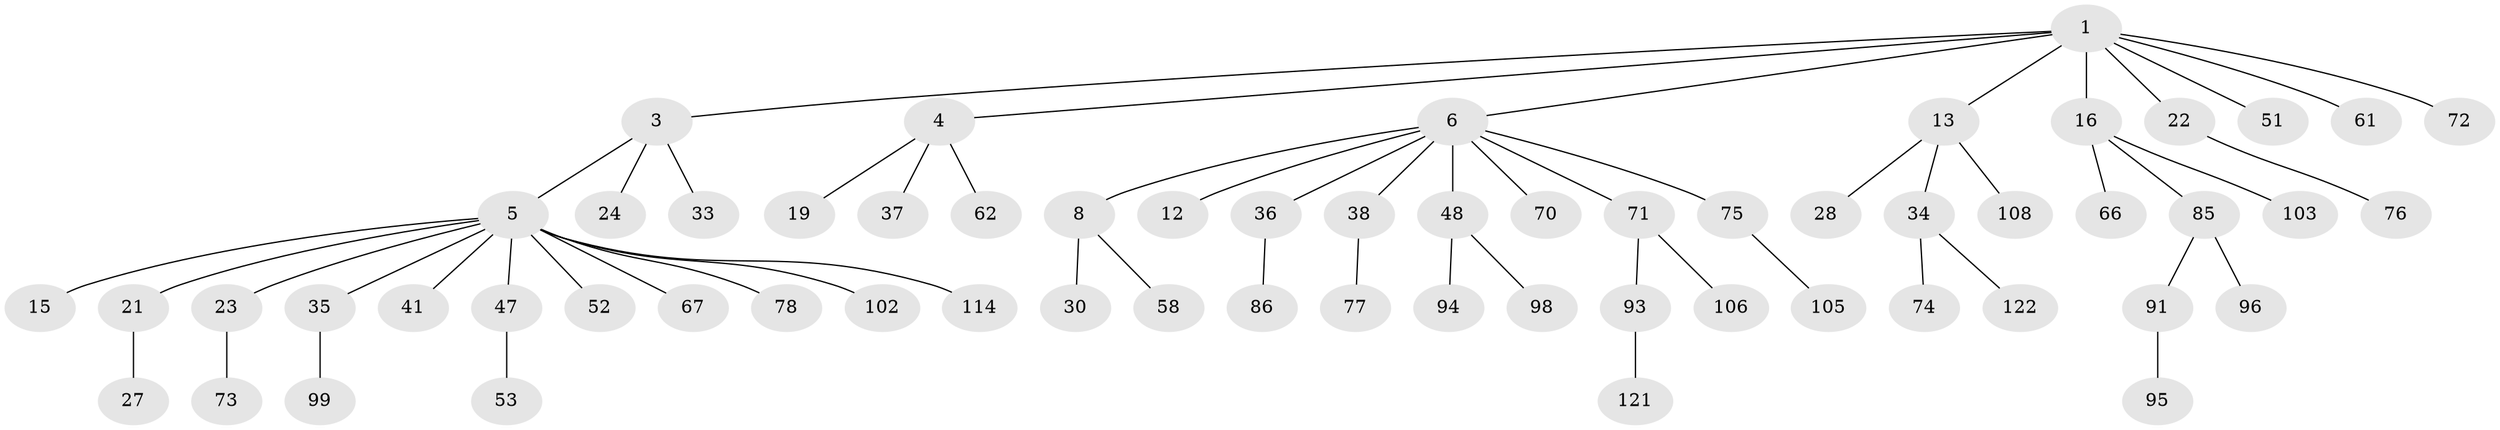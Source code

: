 // original degree distribution, {6: 0.00819672131147541, 5: 0.02459016393442623, 4: 0.06557377049180328, 9: 0.00819672131147541, 3: 0.09016393442622951, 7: 0.00819672131147541, 2: 0.3524590163934426, 1: 0.4426229508196721}
// Generated by graph-tools (version 1.1) at 2025/15/03/09/25 04:15:25]
// undirected, 61 vertices, 60 edges
graph export_dot {
graph [start="1"]
  node [color=gray90,style=filled];
  1 [super="+2"];
  3 [super="+11"];
  4;
  5 [super="+7"];
  6 [super="+25"];
  8 [super="+80+14"];
  12 [super="+18"];
  13 [super="+120+29+20"];
  15 [super="+101+26"];
  16 [super="+69+31+45"];
  19 [super="+65"];
  21 [super="+81"];
  22 [super="+39"];
  23 [super="+40"];
  24 [super="+64+116"];
  27;
  28 [super="+90"];
  30 [super="+44"];
  33;
  34 [super="+87+43"];
  35 [super="+56"];
  36 [super="+63+113+46"];
  37 [super="+57"];
  38 [super="+55"];
  41 [super="+49+79"];
  47 [super="+84"];
  48 [super="+59"];
  51;
  52;
  53;
  58;
  61;
  62;
  66 [super="+109"];
  67 [super="+68"];
  70;
  71 [super="+92"];
  72 [super="+118"];
  73 [super="+82"];
  74 [super="+89"];
  75;
  76;
  77;
  78;
  85;
  86;
  91;
  93;
  94;
  95;
  96;
  98;
  99 [super="+110"];
  102;
  103;
  105;
  106;
  108;
  114;
  121;
  122;
  1 -- 4;
  1 -- 6;
  1 -- 51;
  1 -- 61;
  1 -- 72;
  1 -- 16;
  1 -- 3;
  1 -- 22;
  1 -- 13;
  3 -- 5;
  3 -- 24;
  3 -- 33;
  4 -- 19;
  4 -- 37;
  4 -- 62;
  5 -- 23;
  5 -- 102;
  5 -- 35;
  5 -- 67;
  5 -- 41;
  5 -- 78;
  5 -- 47;
  5 -- 15;
  5 -- 114;
  5 -- 52;
  5 -- 21;
  6 -- 8;
  6 -- 12;
  6 -- 36;
  6 -- 38;
  6 -- 70;
  6 -- 71;
  6 -- 75;
  6 -- 48;
  8 -- 58;
  8 -- 30;
  13 -- 34;
  13 -- 108;
  13 -- 28;
  16 -- 66;
  16 -- 85;
  16 -- 103;
  21 -- 27;
  22 -- 76;
  23 -- 73;
  34 -- 74;
  34 -- 122;
  35 -- 99;
  36 -- 86;
  38 -- 77;
  47 -- 53;
  48 -- 98;
  48 -- 94;
  71 -- 106;
  71 -- 93;
  75 -- 105;
  85 -- 91;
  85 -- 96;
  91 -- 95;
  93 -- 121;
}
